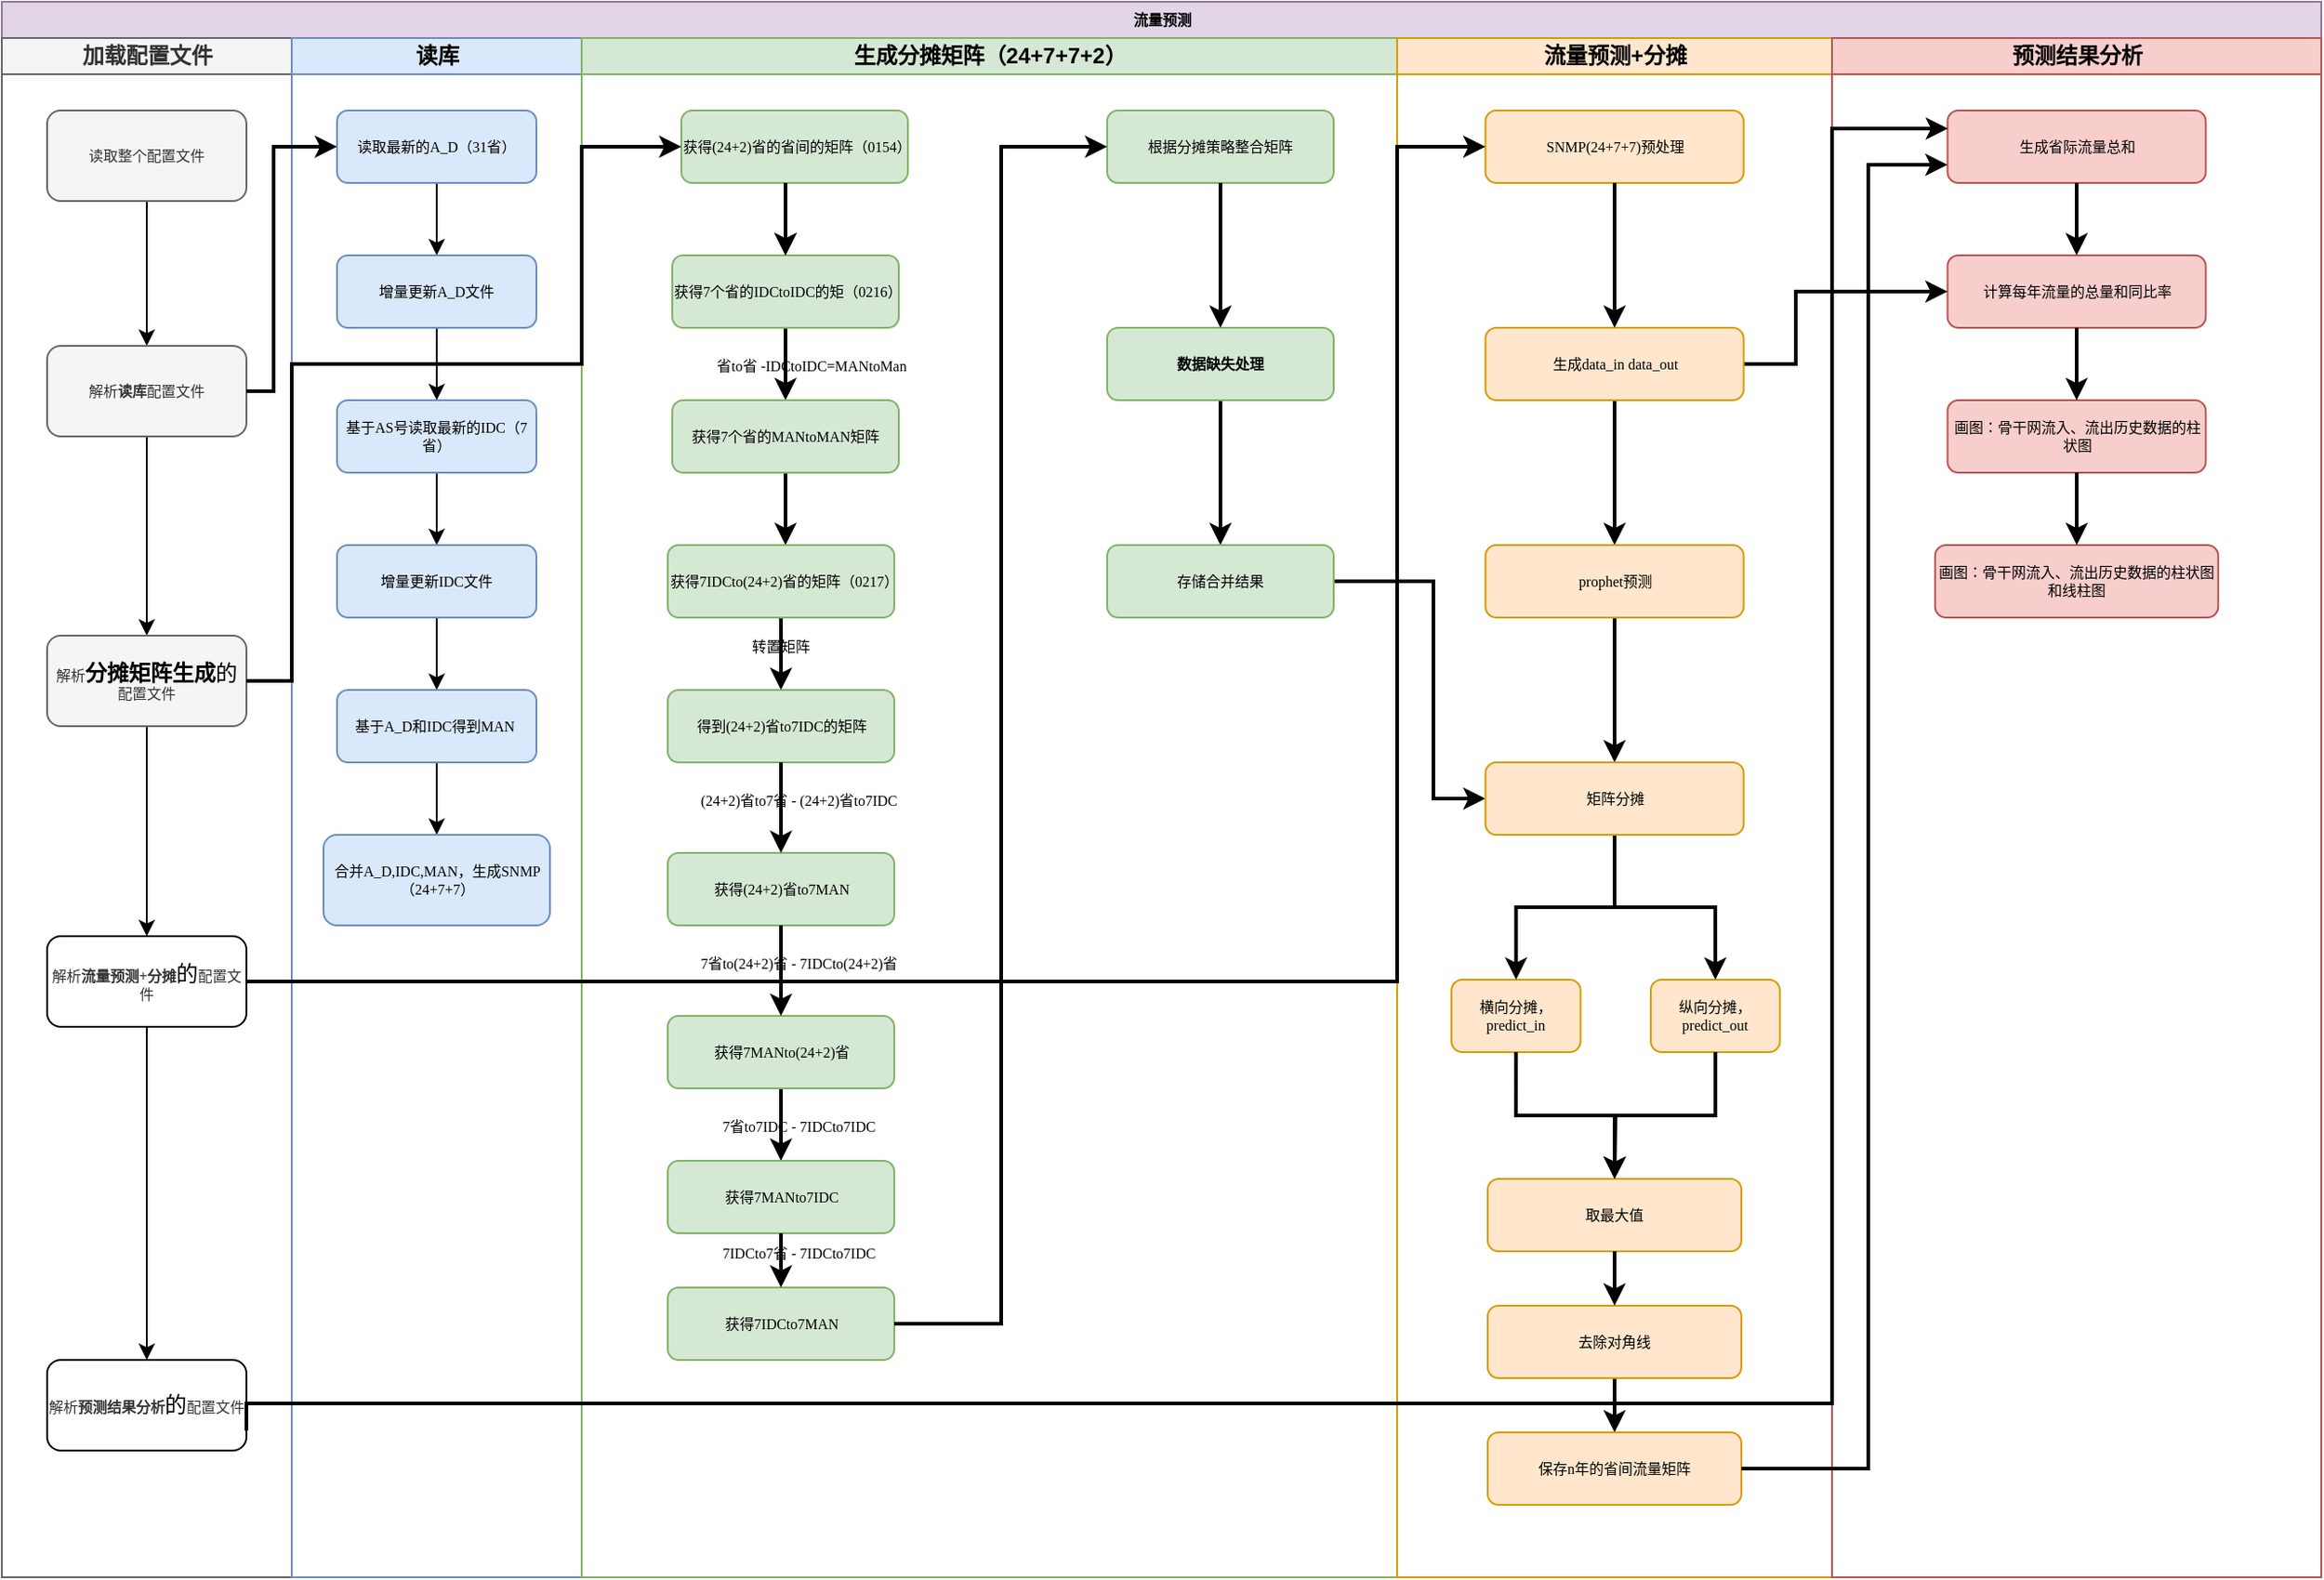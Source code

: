 <mxfile version="14.6.11" type="github">
  <diagram name="Page-1" id="74e2e168-ea6b-b213-b513-2b3c1d86103e">
    <mxGraphModel dx="1630" dy="923" grid="1" gridSize="10" guides="1" tooltips="1" connect="1" arrows="1" fold="1" page="1" pageScale="1" pageWidth="1100" pageHeight="850" background="none" math="0" shadow="0">
      <root>
        <mxCell id="0" />
        <mxCell id="1" parent="0" />
        <mxCell id="77e6c97f196da883-1" value="流量预测" style="swimlane;html=1;childLayout=stackLayout;startSize=20;rounded=0;shadow=0;labelBackgroundColor=none;strokeWidth=1;fontFamily=Verdana;fontSize=8;align=center;fillColor=#e1d5e7;strokeColor=#9673a6;" parent="1" vertex="1">
          <mxGeometry x="70" y="60" width="1280" height="870" as="geometry">
            <mxRectangle x="70" y="40" width="60" height="20" as="alternateBounds" />
          </mxGeometry>
        </mxCell>
        <mxCell id="77e6c97f196da883-2" value="加载配置文件" style="swimlane;html=1;startSize=20;fillColor=#f5f5f5;strokeColor=#666666;fontColor=#333333;" parent="77e6c97f196da883-1" vertex="1">
          <mxGeometry y="20" width="160" height="850" as="geometry" />
        </mxCell>
        <mxCell id="Lyl0aHTXtG_z2ggI5j9D-4" style="edgeStyle=orthogonalEdgeStyle;rounded=0;orthogonalLoop=1;jettySize=auto;html=1;exitX=0.5;exitY=1;exitDx=0;exitDy=0;entryX=0.5;entryY=0;entryDx=0;entryDy=0;" edge="1" parent="77e6c97f196da883-2" source="77e6c97f196da883-9" target="Lyl0aHTXtG_z2ggI5j9D-1">
          <mxGeometry relative="1" as="geometry" />
        </mxCell>
        <mxCell id="77e6c97f196da883-9" value="读取整个配置文件" style="rounded=1;whiteSpace=wrap;html=1;shadow=0;labelBackgroundColor=none;strokeWidth=1;fontFamily=Verdana;fontSize=8;align=center;fillColor=#f5f5f5;strokeColor=#666666;fontColor=#333333;" parent="77e6c97f196da883-2" vertex="1">
          <mxGeometry x="25" y="40" width="110" height="50" as="geometry" />
        </mxCell>
        <mxCell id="Lyl0aHTXtG_z2ggI5j9D-5" style="edgeStyle=orthogonalEdgeStyle;rounded=0;orthogonalLoop=1;jettySize=auto;html=1;exitX=0.5;exitY=1;exitDx=0;exitDy=0;" edge="1" parent="77e6c97f196da883-2" source="Lyl0aHTXtG_z2ggI5j9D-1" target="Lyl0aHTXtG_z2ggI5j9D-2">
          <mxGeometry relative="1" as="geometry" />
        </mxCell>
        <mxCell id="Lyl0aHTXtG_z2ggI5j9D-1" value="解析&lt;b&gt;读库&lt;/b&gt;配置文件" style="rounded=1;whiteSpace=wrap;html=1;shadow=0;labelBackgroundColor=none;strokeWidth=1;fontFamily=Verdana;fontSize=8;align=center;fillColor=#f5f5f5;strokeColor=#666666;fontColor=#333333;" vertex="1" parent="77e6c97f196da883-2">
          <mxGeometry x="25" y="170" width="110" height="50" as="geometry" />
        </mxCell>
        <mxCell id="Lyl0aHTXtG_z2ggI5j9D-6" style="edgeStyle=orthogonalEdgeStyle;rounded=0;orthogonalLoop=1;jettySize=auto;html=1;exitX=0.5;exitY=1;exitDx=0;exitDy=0;entryX=0.5;entryY=0;entryDx=0;entryDy=0;" edge="1" parent="77e6c97f196da883-2" source="Lyl0aHTXtG_z2ggI5j9D-2" target="Lyl0aHTXtG_z2ggI5j9D-3">
          <mxGeometry relative="1" as="geometry" />
        </mxCell>
        <mxCell id="Lyl0aHTXtG_z2ggI5j9D-2" value="解析&lt;span style=&quot;color: rgb(0 , 0 , 0) ; font-family: &amp;#34;helvetica&amp;#34; ; font-size: 12px ; font-weight: 700&quot;&gt;分摊矩阵生成&lt;/span&gt;&lt;span style=&quot;color: rgb(0 , 0 , 0) ; font-family: &amp;#34;helvetica&amp;#34; ; font-size: 12px&quot;&gt;的&lt;/span&gt;配置文件" style="rounded=1;whiteSpace=wrap;html=1;shadow=0;labelBackgroundColor=none;strokeWidth=1;fontFamily=Verdana;fontSize=8;align=center;fillColor=#f5f5f5;strokeColor=#666666;fontColor=#333333;" vertex="1" parent="77e6c97f196da883-2">
          <mxGeometry x="25" y="330" width="110" height="50" as="geometry" />
        </mxCell>
        <mxCell id="77e6c97f196da883-10" value="&lt;span style=&quot;color: rgb(51 , 51 , 51)&quot;&gt;解析&lt;b&gt;预测结果分析&lt;/b&gt;&lt;/span&gt;&lt;span style=&quot;font-size: 12px ; font-family: &amp;#34;helvetica&amp;#34;&quot;&gt;的&lt;/span&gt;&lt;span style=&quot;color: rgb(51 , 51 , 51)&quot;&gt;配置文件&lt;/span&gt;" style="rounded=1;whiteSpace=wrap;html=1;shadow=0;labelBackgroundColor=none;strokeWidth=1;fontFamily=Verdana;fontSize=8;align=center;" parent="77e6c97f196da883-2" vertex="1">
          <mxGeometry x="25" y="730" width="110" height="50" as="geometry" />
        </mxCell>
        <mxCell id="Lyl0aHTXtG_z2ggI5j9D-7" style="edgeStyle=orthogonalEdgeStyle;rounded=0;orthogonalLoop=1;jettySize=auto;html=1;exitX=0.5;exitY=1;exitDx=0;exitDy=0;entryX=0.5;entryY=0;entryDx=0;entryDy=0;" edge="1" parent="77e6c97f196da883-2" source="Lyl0aHTXtG_z2ggI5j9D-3" target="77e6c97f196da883-10">
          <mxGeometry relative="1" as="geometry" />
        </mxCell>
        <mxCell id="Lyl0aHTXtG_z2ggI5j9D-3" value="&lt;span style=&quot;color: rgb(51 , 51 , 51)&quot;&gt;解析&lt;b&gt;流量预测+分摊&lt;/b&gt;&lt;/span&gt;&lt;span style=&quot;font-size: 12px ; font-family: &amp;#34;helvetica&amp;#34;&quot;&gt;的&lt;/span&gt;&lt;span style=&quot;color: rgb(51 , 51 , 51)&quot;&gt;配置文件&lt;/span&gt;" style="rounded=1;whiteSpace=wrap;html=1;shadow=0;labelBackgroundColor=none;strokeWidth=1;fontFamily=Verdana;fontSize=8;align=center;" vertex="1" parent="77e6c97f196da883-2">
          <mxGeometry x="25" y="496" width="110" height="50" as="geometry" />
        </mxCell>
        <mxCell id="77e6c97f196da883-3" value="读库" style="swimlane;html=1;startSize=20;fillColor=#dae8fc;strokeColor=#6c8ebf;" parent="77e6c97f196da883-1" vertex="1">
          <mxGeometry x="160" y="20" width="160" height="850" as="geometry" />
        </mxCell>
        <mxCell id="Lyl0aHTXtG_z2ggI5j9D-16" style="edgeStyle=orthogonalEdgeStyle;curved=1;rounded=0;orthogonalLoop=1;jettySize=auto;html=1;exitX=0.5;exitY=1;exitDx=0;exitDy=0;entryX=0.5;entryY=0;entryDx=0;entryDy=0;" edge="1" parent="77e6c97f196da883-3" source="Lyl0aHTXtG_z2ggI5j9D-8" target="Lyl0aHTXtG_z2ggI5j9D-10">
          <mxGeometry relative="1" as="geometry" />
        </mxCell>
        <mxCell id="Lyl0aHTXtG_z2ggI5j9D-8" value="读取最新的A_D（31省）" style="rounded=1;whiteSpace=wrap;html=1;shadow=0;labelBackgroundColor=none;strokeWidth=1;fontFamily=Verdana;fontSize=8;align=center;fillColor=#dae8fc;strokeColor=#6c8ebf;" vertex="1" parent="77e6c97f196da883-3">
          <mxGeometry x="25" y="40" width="110" height="40" as="geometry" />
        </mxCell>
        <mxCell id="Lyl0aHTXtG_z2ggI5j9D-17" style="edgeStyle=orthogonalEdgeStyle;curved=1;rounded=0;orthogonalLoop=1;jettySize=auto;html=1;exitX=0.5;exitY=1;exitDx=0;exitDy=0;entryX=0.5;entryY=0;entryDx=0;entryDy=0;" edge="1" parent="77e6c97f196da883-3" source="Lyl0aHTXtG_z2ggI5j9D-10" target="Lyl0aHTXtG_z2ggI5j9D-11">
          <mxGeometry relative="1" as="geometry" />
        </mxCell>
        <mxCell id="Lyl0aHTXtG_z2ggI5j9D-10" value="增量更新A_D文件" style="rounded=1;whiteSpace=wrap;html=1;shadow=0;labelBackgroundColor=none;strokeWidth=1;fontFamily=Verdana;fontSize=8;align=center;fillColor=#dae8fc;strokeColor=#6c8ebf;" vertex="1" parent="77e6c97f196da883-3">
          <mxGeometry x="25" y="120" width="110" height="40" as="geometry" />
        </mxCell>
        <mxCell id="Lyl0aHTXtG_z2ggI5j9D-18" style="edgeStyle=orthogonalEdgeStyle;curved=1;rounded=0;orthogonalLoop=1;jettySize=auto;html=1;exitX=0.5;exitY=1;exitDx=0;exitDy=0;entryX=0.5;entryY=0;entryDx=0;entryDy=0;" edge="1" parent="77e6c97f196da883-3" source="Lyl0aHTXtG_z2ggI5j9D-11" target="Lyl0aHTXtG_z2ggI5j9D-12">
          <mxGeometry relative="1" as="geometry" />
        </mxCell>
        <mxCell id="Lyl0aHTXtG_z2ggI5j9D-11" value="基于AS号读取最新的IDC（7省）" style="rounded=1;whiteSpace=wrap;html=1;shadow=0;labelBackgroundColor=none;strokeWidth=1;fontFamily=Verdana;fontSize=8;align=center;fillColor=#dae8fc;strokeColor=#6c8ebf;" vertex="1" parent="77e6c97f196da883-3">
          <mxGeometry x="25" y="200" width="110" height="40" as="geometry" />
        </mxCell>
        <mxCell id="Lyl0aHTXtG_z2ggI5j9D-19" style="edgeStyle=orthogonalEdgeStyle;curved=1;rounded=0;orthogonalLoop=1;jettySize=auto;html=1;exitX=0.5;exitY=1;exitDx=0;exitDy=0;entryX=0.5;entryY=0;entryDx=0;entryDy=0;" edge="1" parent="77e6c97f196da883-3" source="Lyl0aHTXtG_z2ggI5j9D-12" target="Lyl0aHTXtG_z2ggI5j9D-14">
          <mxGeometry relative="1" as="geometry" />
        </mxCell>
        <mxCell id="Lyl0aHTXtG_z2ggI5j9D-12" value="增量更新IDC文件" style="rounded=1;whiteSpace=wrap;html=1;shadow=0;labelBackgroundColor=none;strokeWidth=1;fontFamily=Verdana;fontSize=8;align=center;fillColor=#dae8fc;strokeColor=#6c8ebf;" vertex="1" parent="77e6c97f196da883-3">
          <mxGeometry x="25" y="280" width="110" height="40" as="geometry" />
        </mxCell>
        <mxCell id="Lyl0aHTXtG_z2ggI5j9D-20" style="edgeStyle=orthogonalEdgeStyle;curved=1;rounded=0;orthogonalLoop=1;jettySize=auto;html=1;exitX=0.5;exitY=1;exitDx=0;exitDy=0;entryX=0.5;entryY=0;entryDx=0;entryDy=0;" edge="1" parent="77e6c97f196da883-3" source="Lyl0aHTXtG_z2ggI5j9D-14" target="Lyl0aHTXtG_z2ggI5j9D-15">
          <mxGeometry relative="1" as="geometry" />
        </mxCell>
        <mxCell id="Lyl0aHTXtG_z2ggI5j9D-14" value="基于A_D和IDC得到MAN&amp;nbsp;" style="rounded=1;whiteSpace=wrap;html=1;shadow=0;labelBackgroundColor=none;strokeWidth=1;fontFamily=Verdana;fontSize=8;align=center;fillColor=#dae8fc;strokeColor=#6c8ebf;" vertex="1" parent="77e6c97f196da883-3">
          <mxGeometry x="25" y="360" width="110" height="40" as="geometry" />
        </mxCell>
        <mxCell id="Lyl0aHTXtG_z2ggI5j9D-15" value="合并A_D,IDC,MAN，生成SNMP（24+7+7）" style="rounded=1;whiteSpace=wrap;html=1;shadow=0;labelBackgroundColor=none;strokeWidth=1;fontFamily=Verdana;fontSize=8;align=center;fillColor=#dae8fc;strokeColor=#6c8ebf;" vertex="1" parent="77e6c97f196da883-3">
          <mxGeometry x="17.5" y="440" width="125" height="50" as="geometry" />
        </mxCell>
        <mxCell id="77e6c97f196da883-4" value="生成分摊矩阵（24+7+7+2）" style="swimlane;html=1;startSize=20;fillColor=#d5e8d4;strokeColor=#82b366;" parent="77e6c97f196da883-1" vertex="1">
          <mxGeometry x="320" y="20" width="450" height="850" as="geometry" />
        </mxCell>
        <mxCell id="Lyl0aHTXtG_z2ggI5j9D-21" value="获得(24+2)省的省间的矩阵（0154）" style="rounded=1;whiteSpace=wrap;html=1;shadow=0;labelBackgroundColor=none;strokeWidth=1;fontFamily=Verdana;fontSize=8;align=center;fillColor=#d5e8d4;strokeColor=#82b366;" vertex="1" parent="77e6c97f196da883-4">
          <mxGeometry x="55" y="40" width="125" height="40" as="geometry" />
        </mxCell>
        <mxCell id="Lyl0aHTXtG_z2ggI5j9D-38" style="edgeStyle=elbowEdgeStyle;rounded=0;orthogonalLoop=1;jettySize=auto;html=1;exitX=0.5;exitY=1;exitDx=0;exitDy=0;entryX=0.5;entryY=0;entryDx=0;entryDy=0;strokeWidth=2;" edge="1" parent="77e6c97f196da883-4" source="Lyl0aHTXtG_z2ggI5j9D-23" target="Lyl0aHTXtG_z2ggI5j9D-27">
          <mxGeometry relative="1" as="geometry" />
        </mxCell>
        <mxCell id="Lyl0aHTXtG_z2ggI5j9D-23" value="获得7个省的IDCtoIDC的矩（0216）" style="rounded=1;whiteSpace=wrap;html=1;shadow=0;labelBackgroundColor=none;strokeWidth=1;fontFamily=Verdana;fontSize=8;align=center;fillColor=#d5e8d4;strokeColor=#82b366;" vertex="1" parent="77e6c97f196da883-4">
          <mxGeometry x="50" y="120" width="125" height="40" as="geometry" />
        </mxCell>
        <mxCell id="Lyl0aHTXtG_z2ggI5j9D-56" style="edgeStyle=elbowEdgeStyle;rounded=0;orthogonalLoop=1;jettySize=auto;html=1;exitX=0.5;exitY=1;exitDx=0;exitDy=0;strokeWidth=2;" edge="1" parent="77e6c97f196da883-4" source="Lyl0aHTXtG_z2ggI5j9D-27" target="Lyl0aHTXtG_z2ggI5j9D-29">
          <mxGeometry relative="1" as="geometry" />
        </mxCell>
        <mxCell id="Lyl0aHTXtG_z2ggI5j9D-27" value="获得7个省的MANtoMAN矩阵" style="rounded=1;whiteSpace=wrap;html=1;shadow=0;labelBackgroundColor=none;strokeWidth=1;fontFamily=Verdana;fontSize=8;align=center;fillColor=#d5e8d4;strokeColor=#82b366;" vertex="1" parent="77e6c97f196da883-4">
          <mxGeometry x="50" y="200" width="125" height="40" as="geometry" />
        </mxCell>
        <mxCell id="Lyl0aHTXtG_z2ggI5j9D-41" style="edgeStyle=elbowEdgeStyle;rounded=0;orthogonalLoop=1;jettySize=auto;html=1;exitX=0.5;exitY=1;exitDx=0;exitDy=0;strokeWidth=2;" edge="1" parent="77e6c97f196da883-4" source="Lyl0aHTXtG_z2ggI5j9D-29" target="Lyl0aHTXtG_z2ggI5j9D-30">
          <mxGeometry relative="1" as="geometry" />
        </mxCell>
        <mxCell id="Lyl0aHTXtG_z2ggI5j9D-29" value="获得7IDCto(24+2)省的矩阵（0217）" style="rounded=1;whiteSpace=wrap;html=1;shadow=0;labelBackgroundColor=none;strokeWidth=1;fontFamily=Verdana;fontSize=8;align=center;fillColor=#d5e8d4;strokeColor=#82b366;" vertex="1" parent="77e6c97f196da883-4">
          <mxGeometry x="47.5" y="280" width="125" height="40" as="geometry" />
        </mxCell>
        <mxCell id="Lyl0aHTXtG_z2ggI5j9D-30" value="得到(24+2)省to7IDC的矩阵" style="rounded=1;whiteSpace=wrap;html=1;shadow=0;labelBackgroundColor=none;strokeWidth=1;fontFamily=Verdana;fontSize=8;align=center;fillColor=#d5e8d4;strokeColor=#82b366;" vertex="1" parent="77e6c97f196da883-4">
          <mxGeometry x="47.5" y="360" width="125" height="40" as="geometry" />
        </mxCell>
        <mxCell id="Lyl0aHTXtG_z2ggI5j9D-37" value="" style="edgeStyle=elbowEdgeStyle;rounded=0;orthogonalLoop=1;jettySize=auto;html=1;strokeWidth=2;entryX=0.5;entryY=0;entryDx=0;entryDy=0;" edge="1" parent="77e6c97f196da883-4" source="Lyl0aHTXtG_z2ggI5j9D-21" target="Lyl0aHTXtG_z2ggI5j9D-23">
          <mxGeometry relative="1" as="geometry">
            <mxPoint x="120" y="90" as="targetPoint" />
          </mxGeometry>
        </mxCell>
        <mxCell id="Lyl0aHTXtG_z2ggI5j9D-40" value="&lt;span style=&quot;font-family: &amp;#34;verdana&amp;#34; ; font-size: 8px&quot;&gt;转置矩阵&lt;/span&gt;" style="text;html=1;strokeColor=none;fillColor=none;align=center;verticalAlign=middle;whiteSpace=wrap;rounded=0;" vertex="1" parent="77e6c97f196da883-4">
          <mxGeometry x="80" y="325" width="60" height="20" as="geometry" />
        </mxCell>
        <mxCell id="Lyl0aHTXtG_z2ggI5j9D-44" value="&lt;span style=&quot;font-family: &amp;#34;verdana&amp;#34; ; font-size: 8px&quot;&gt;(24+2)省to7省 - (24+2)省to7IDC&lt;/span&gt;" style="text;html=1;strokeColor=none;fillColor=none;align=center;verticalAlign=middle;whiteSpace=wrap;rounded=0;" vertex="1" parent="77e6c97f196da883-4">
          <mxGeometry x="5" y="410" width="230" height="20" as="geometry" />
        </mxCell>
        <mxCell id="Lyl0aHTXtG_z2ggI5j9D-42" value="获得(24+2)省to7MAN" style="rounded=1;whiteSpace=wrap;html=1;shadow=0;labelBackgroundColor=none;strokeWidth=1;fontFamily=Verdana;fontSize=8;align=center;fillColor=#d5e8d4;strokeColor=#82b366;" vertex="1" parent="77e6c97f196da883-4">
          <mxGeometry x="47.5" y="450" width="125" height="40" as="geometry" />
        </mxCell>
        <mxCell id="Lyl0aHTXtG_z2ggI5j9D-43" value="" style="edgeStyle=elbowEdgeStyle;rounded=0;orthogonalLoop=1;jettySize=auto;html=1;strokeWidth=2;" edge="1" parent="77e6c97f196da883-4" source="Lyl0aHTXtG_z2ggI5j9D-30" target="Lyl0aHTXtG_z2ggI5j9D-42">
          <mxGeometry relative="1" as="geometry" />
        </mxCell>
        <mxCell id="Lyl0aHTXtG_z2ggI5j9D-51" style="edgeStyle=elbowEdgeStyle;rounded=0;orthogonalLoop=1;jettySize=auto;html=1;exitX=0.5;exitY=1;exitDx=0;exitDy=0;entryX=0.5;entryY=0;entryDx=0;entryDy=0;strokeWidth=2;" edge="1" parent="77e6c97f196da883-4" source="Lyl0aHTXtG_z2ggI5j9D-46" target="Lyl0aHTXtG_z2ggI5j9D-50">
          <mxGeometry relative="1" as="geometry" />
        </mxCell>
        <mxCell id="Lyl0aHTXtG_z2ggI5j9D-46" value="获得7MANto(24+2)省" style="rounded=1;whiteSpace=wrap;html=1;shadow=0;labelBackgroundColor=none;strokeWidth=1;fontFamily=Verdana;fontSize=8;align=center;fillColor=#d5e8d4;strokeColor=#82b366;" vertex="1" parent="77e6c97f196da883-4">
          <mxGeometry x="47.5" y="540" width="125" height="40" as="geometry" />
        </mxCell>
        <mxCell id="Lyl0aHTXtG_z2ggI5j9D-47" value="" style="edgeStyle=elbowEdgeStyle;rounded=0;orthogonalLoop=1;jettySize=auto;html=1;strokeWidth=2;" edge="1" parent="77e6c97f196da883-4" source="Lyl0aHTXtG_z2ggI5j9D-42" target="Lyl0aHTXtG_z2ggI5j9D-46">
          <mxGeometry relative="1" as="geometry" />
        </mxCell>
        <mxCell id="Lyl0aHTXtG_z2ggI5j9D-49" value="&lt;span style=&quot;font-family: &amp;#34;verdana&amp;#34; ; font-size: 8px&quot;&gt;7省to(24+2)省 - 7IDCto(24+2)省&lt;/span&gt;" style="text;html=1;strokeColor=none;fillColor=none;align=center;verticalAlign=middle;whiteSpace=wrap;rounded=0;" vertex="1" parent="77e6c97f196da883-4">
          <mxGeometry x="5" y="500" width="230" height="20" as="geometry" />
        </mxCell>
        <mxCell id="Lyl0aHTXtG_z2ggI5j9D-50" value="获得7MANto7IDC" style="rounded=1;whiteSpace=wrap;html=1;shadow=0;labelBackgroundColor=none;strokeWidth=1;fontFamily=Verdana;fontSize=8;align=center;fillColor=#d5e8d4;strokeColor=#82b366;" vertex="1" parent="77e6c97f196da883-4">
          <mxGeometry x="47.5" y="620" width="125" height="40" as="geometry" />
        </mxCell>
        <mxCell id="Lyl0aHTXtG_z2ggI5j9D-52" value="&lt;span style=&quot;font-family: &amp;#34;verdana&amp;#34; ; font-size: 8px&quot;&gt;7省to7IDC - 7IDCto7IDC&lt;/span&gt;" style="text;html=1;strokeColor=none;fillColor=none;align=center;verticalAlign=middle;whiteSpace=wrap;rounded=0;" vertex="1" parent="77e6c97f196da883-4">
          <mxGeometry x="5" y="590" width="230" height="20" as="geometry" />
        </mxCell>
        <mxCell id="Lyl0aHTXtG_z2ggI5j9D-53" value="获得7IDCto7MAN" style="rounded=1;whiteSpace=wrap;html=1;shadow=0;labelBackgroundColor=none;strokeWidth=1;fontFamily=Verdana;fontSize=8;align=center;fillColor=#d5e8d4;strokeColor=#82b366;" vertex="1" parent="77e6c97f196da883-4">
          <mxGeometry x="47.5" y="690" width="125" height="40" as="geometry" />
        </mxCell>
        <mxCell id="Lyl0aHTXtG_z2ggI5j9D-54" value="" style="edgeStyle=elbowEdgeStyle;rounded=0;orthogonalLoop=1;jettySize=auto;html=1;strokeWidth=2;" edge="1" parent="77e6c97f196da883-4" source="Lyl0aHTXtG_z2ggI5j9D-50" target="Lyl0aHTXtG_z2ggI5j9D-53">
          <mxGeometry relative="1" as="geometry" />
        </mxCell>
        <mxCell id="Lyl0aHTXtG_z2ggI5j9D-55" value="&lt;span style=&quot;font-family: &amp;#34;verdana&amp;#34; ; font-size: 8px&quot;&gt;7IDCto7省 - 7IDCto7IDC&lt;/span&gt;" style="text;html=1;strokeColor=none;fillColor=none;align=center;verticalAlign=middle;whiteSpace=wrap;rounded=0;" vertex="1" parent="77e6c97f196da883-4">
          <mxGeometry x="5" y="660" width="230" height="20" as="geometry" />
        </mxCell>
        <mxCell id="Lyl0aHTXtG_z2ggI5j9D-57" value="根据分摊策略整合矩阵" style="rounded=1;whiteSpace=wrap;html=1;shadow=0;labelBackgroundColor=none;strokeWidth=1;fontFamily=Verdana;fontSize=8;align=center;fillColor=#d5e8d4;strokeColor=#82b366;" vertex="1" parent="77e6c97f196da883-4">
          <mxGeometry x="290" y="40" width="125" height="40" as="geometry" />
        </mxCell>
        <mxCell id="Lyl0aHTXtG_z2ggI5j9D-58" value="" style="edgeStyle=elbowEdgeStyle;rounded=0;orthogonalLoop=1;jettySize=auto;html=1;strokeWidth=2;" edge="1" parent="77e6c97f196da883-4" source="Lyl0aHTXtG_z2ggI5j9D-53" target="Lyl0aHTXtG_z2ggI5j9D-57">
          <mxGeometry relative="1" as="geometry" />
        </mxCell>
        <mxCell id="Lyl0aHTXtG_z2ggI5j9D-61" value="" style="edgeStyle=elbowEdgeStyle;rounded=0;orthogonalLoop=1;jettySize=auto;html=1;strokeWidth=2;entryX=0.5;entryY=0;entryDx=0;entryDy=0;" edge="1" parent="77e6c97f196da883-4">
          <mxGeometry relative="1" as="geometry">
            <mxPoint x="112.5" y="80" as="sourcePoint" />
            <mxPoint x="112" y="120" as="targetPoint" />
          </mxGeometry>
        </mxCell>
        <mxCell id="77e6c97f196da883-5" value="流量预测+分摊" style="swimlane;html=1;startSize=20;fillColor=#ffe6cc;strokeColor=#d79b00;" parent="77e6c97f196da883-1" vertex="1">
          <mxGeometry x="770" y="20" width="240" height="850" as="geometry" />
        </mxCell>
        <mxCell id="Lyl0aHTXtG_z2ggI5j9D-65" value="SNMP(24+7+7)预处理" style="rounded=1;whiteSpace=wrap;html=1;shadow=0;labelBackgroundColor=none;strokeWidth=1;fontFamily=Verdana;fontSize=8;align=center;fillColor=#ffe6cc;strokeColor=#d79b00;" vertex="1" parent="77e6c97f196da883-5">
          <mxGeometry x="48.75" y="40" width="142.5" height="40" as="geometry" />
        </mxCell>
        <mxCell id="Lyl0aHTXtG_z2ggI5j9D-79" value="纵向分摊，predict_out" style="rounded=1;whiteSpace=wrap;html=1;shadow=0;labelBackgroundColor=none;strokeWidth=1;fontFamily=Verdana;fontSize=8;align=center;fillColor=#ffe6cc;strokeColor=#d79b00;" vertex="1" parent="77e6c97f196da883-5">
          <mxGeometry x="140" y="520" width="71.25" height="40" as="geometry" />
        </mxCell>
        <mxCell id="Lyl0aHTXtG_z2ggI5j9D-77" value="横向分摊，predict_in" style="rounded=1;whiteSpace=wrap;html=1;shadow=0;labelBackgroundColor=none;strokeWidth=1;fontFamily=Verdana;fontSize=8;align=center;fillColor=#ffe6cc;strokeColor=#d79b00;" vertex="1" parent="77e6c97f196da883-5">
          <mxGeometry x="30" y="520" width="71.25" height="40" as="geometry" />
        </mxCell>
        <mxCell id="Lyl0aHTXtG_z2ggI5j9D-85" value="取最大值" style="rounded=1;whiteSpace=wrap;html=1;shadow=0;labelBackgroundColor=none;strokeWidth=1;fontFamily=Verdana;fontSize=8;align=center;fillColor=#ffe6cc;strokeColor=#d79b00;" vertex="1" parent="77e6c97f196da883-5">
          <mxGeometry x="50" y="630" width="140" height="40" as="geometry" />
        </mxCell>
        <mxCell id="Lyl0aHTXtG_z2ggI5j9D-86" value="" style="edgeStyle=orthogonalEdgeStyle;rounded=0;orthogonalLoop=1;jettySize=auto;html=1;strokeWidth=2;" edge="1" parent="77e6c97f196da883-5" source="Lyl0aHTXtG_z2ggI5j9D-79" target="Lyl0aHTXtG_z2ggI5j9D-85">
          <mxGeometry relative="1" as="geometry" />
        </mxCell>
        <mxCell id="Lyl0aHTXtG_z2ggI5j9D-91" value="" style="edgeStyle=orthogonalEdgeStyle;rounded=0;orthogonalLoop=1;jettySize=auto;html=1;strokeWidth=2;" edge="1" parent="77e6c97f196da883-5" source="Lyl0aHTXtG_z2ggI5j9D-88">
          <mxGeometry relative="1" as="geometry">
            <mxPoint x="120" y="770" as="targetPoint" />
          </mxGeometry>
        </mxCell>
        <mxCell id="Lyl0aHTXtG_z2ggI5j9D-88" value="去除对角线" style="rounded=1;whiteSpace=wrap;html=1;shadow=0;labelBackgroundColor=none;strokeWidth=1;fontFamily=Verdana;fontSize=8;align=center;fillColor=#ffe6cc;strokeColor=#d79b00;" vertex="1" parent="77e6c97f196da883-5">
          <mxGeometry x="50" y="700" width="140" height="40" as="geometry" />
        </mxCell>
        <mxCell id="Lyl0aHTXtG_z2ggI5j9D-89" value="" style="edgeStyle=orthogonalEdgeStyle;rounded=0;orthogonalLoop=1;jettySize=auto;html=1;strokeWidth=2;" edge="1" parent="77e6c97f196da883-5" source="Lyl0aHTXtG_z2ggI5j9D-85" target="Lyl0aHTXtG_z2ggI5j9D-88">
          <mxGeometry relative="1" as="geometry" />
        </mxCell>
        <mxCell id="Lyl0aHTXtG_z2ggI5j9D-92" value="保存n年的省间流量矩阵" style="rounded=1;whiteSpace=wrap;html=1;shadow=0;labelBackgroundColor=none;strokeWidth=1;fontFamily=Verdana;fontSize=8;align=center;fillColor=#ffe6cc;strokeColor=#d79b00;" vertex="1" parent="77e6c97f196da883-5">
          <mxGeometry x="50" y="770" width="140" height="40" as="geometry" />
        </mxCell>
        <mxCell id="77e6c97f196da883-6" value="预测结果分析" style="swimlane;html=1;startSize=20;fillColor=#f8cecc;strokeColor=#b85450;" parent="77e6c97f196da883-1" vertex="1">
          <mxGeometry x="1010" y="20" width="270" height="850" as="geometry" />
        </mxCell>
        <mxCell id="77e6c97f196da883-37" style="edgeStyle=orthogonalEdgeStyle;rounded=1;html=1;labelBackgroundColor=none;startArrow=none;startFill=0;startSize=5;endArrow=classicThin;endFill=1;endSize=5;jettySize=auto;orthogonalLoop=1;strokeWidth=1;fontFamily=Verdana;fontSize=8" parent="77e6c97f196da883-6" target="77e6c97f196da883-21" edge="1">
          <mxGeometry relative="1" as="geometry">
            <mxPoint x="80" y="460" as="sourcePoint" />
          </mxGeometry>
        </mxCell>
        <mxCell id="77e6c97f196da883-38" style="edgeStyle=orthogonalEdgeStyle;rounded=1;html=1;labelBackgroundColor=none;startArrow=none;startFill=0;startSize=5;endArrow=classicThin;endFill=1;endSize=5;jettySize=auto;orthogonalLoop=1;strokeWidth=1;fontFamily=Verdana;fontSize=8" parent="77e6c97f196da883-6" target="77e6c97f196da883-22" edge="1">
          <mxGeometry relative="1" as="geometry">
            <mxPoint x="80" y="540" as="sourcePoint" />
          </mxGeometry>
        </mxCell>
        <mxCell id="Lyl0aHTXtG_z2ggI5j9D-97" value="生成省际流量总和" style="rounded=1;whiteSpace=wrap;html=1;shadow=0;labelBackgroundColor=none;strokeWidth=1;fontFamily=Verdana;fontSize=8;align=center;fillColor=#f8cecc;strokeColor=#b85450;" vertex="1" parent="77e6c97f196da883-6">
          <mxGeometry x="63.75" y="40" width="142.5" height="40" as="geometry" />
        </mxCell>
        <mxCell id="Lyl0aHTXtG_z2ggI5j9D-101" value="计算每年流量的总量和同比率" style="rounded=1;whiteSpace=wrap;html=1;shadow=0;labelBackgroundColor=none;strokeWidth=1;fontFamily=Verdana;fontSize=8;align=center;fillColor=#f8cecc;strokeColor=#b85450;" vertex="1" parent="77e6c97f196da883-6">
          <mxGeometry x="63.75" y="120" width="142.5" height="40" as="geometry" />
        </mxCell>
        <mxCell id="Lyl0aHTXtG_z2ggI5j9D-102" value="" style="edgeStyle=orthogonalEdgeStyle;rounded=0;orthogonalLoop=1;jettySize=auto;html=1;strokeWidth=2;" edge="1" parent="77e6c97f196da883-6" source="Lyl0aHTXtG_z2ggI5j9D-97" target="Lyl0aHTXtG_z2ggI5j9D-101">
          <mxGeometry relative="1" as="geometry" />
        </mxCell>
        <mxCell id="Lyl0aHTXtG_z2ggI5j9D-104" value="画图：骨干网流入、流出历史数据的柱状图" style="rounded=1;whiteSpace=wrap;html=1;shadow=0;labelBackgroundColor=none;strokeWidth=1;fontFamily=Verdana;fontSize=8;align=center;fillColor=#f8cecc;strokeColor=#b85450;" vertex="1" parent="77e6c97f196da883-6">
          <mxGeometry x="63.75" y="200" width="142.5" height="40" as="geometry" />
        </mxCell>
        <mxCell id="Lyl0aHTXtG_z2ggI5j9D-105" value="" style="edgeStyle=orthogonalEdgeStyle;rounded=0;orthogonalLoop=1;jettySize=auto;html=1;strokeWidth=2;" edge="1" parent="77e6c97f196da883-6" source="Lyl0aHTXtG_z2ggI5j9D-101" target="Lyl0aHTXtG_z2ggI5j9D-104">
          <mxGeometry relative="1" as="geometry" />
        </mxCell>
        <mxCell id="Lyl0aHTXtG_z2ggI5j9D-106" value="画图：骨干网流入、流出历史数据的柱状图和线柱图" style="rounded=1;whiteSpace=wrap;html=1;shadow=0;labelBackgroundColor=none;strokeWidth=1;fontFamily=Verdana;fontSize=8;align=center;fillColor=#f8cecc;strokeColor=#b85450;" vertex="1" parent="77e6c97f196da883-6">
          <mxGeometry x="56.88" y="280" width="156.25" height="40" as="geometry" />
        </mxCell>
        <mxCell id="Lyl0aHTXtG_z2ggI5j9D-107" value="" style="edgeStyle=orthogonalEdgeStyle;rounded=0;orthogonalLoop=1;jettySize=auto;html=1;strokeWidth=2;" edge="1" parent="77e6c97f196da883-6" source="Lyl0aHTXtG_z2ggI5j9D-104" target="Lyl0aHTXtG_z2ggI5j9D-106">
          <mxGeometry relative="1" as="geometry" />
        </mxCell>
        <mxCell id="Lyl0aHTXtG_z2ggI5j9D-9" style="edgeStyle=elbowEdgeStyle;rounded=0;orthogonalLoop=1;jettySize=auto;html=1;exitX=1;exitY=0.5;exitDx=0;exitDy=0;entryX=0;entryY=0.5;entryDx=0;entryDy=0;strokeWidth=2;" edge="1" parent="77e6c97f196da883-1" source="Lyl0aHTXtG_z2ggI5j9D-1" target="Lyl0aHTXtG_z2ggI5j9D-8">
          <mxGeometry relative="1" as="geometry">
            <Array as="points">
              <mxPoint x="150" y="170" />
              <mxPoint x="160" y="120" />
            </Array>
          </mxGeometry>
        </mxCell>
        <mxCell id="Lyl0aHTXtG_z2ggI5j9D-22" style="edgeStyle=orthogonalEdgeStyle;rounded=0;orthogonalLoop=1;jettySize=auto;html=1;exitX=1;exitY=0.5;exitDx=0;exitDy=0;entryX=0;entryY=0.5;entryDx=0;entryDy=0;strokeWidth=2;" edge="1" parent="77e6c97f196da883-1" source="Lyl0aHTXtG_z2ggI5j9D-2" target="Lyl0aHTXtG_z2ggI5j9D-21">
          <mxGeometry relative="1" as="geometry">
            <Array as="points">
              <mxPoint x="160" y="375" />
              <mxPoint x="160" y="200" />
              <mxPoint x="320" y="200" />
              <mxPoint x="320" y="80" />
            </Array>
          </mxGeometry>
        </mxCell>
        <mxCell id="Lyl0aHTXtG_z2ggI5j9D-66" style="edgeStyle=elbowEdgeStyle;rounded=0;orthogonalLoop=1;jettySize=auto;html=1;exitX=1;exitY=0.5;exitDx=0;exitDy=0;entryX=0;entryY=0.5;entryDx=0;entryDy=0;strokeWidth=2;" edge="1" parent="77e6c97f196da883-1" source="Lyl0aHTXtG_z2ggI5j9D-3" target="Lyl0aHTXtG_z2ggI5j9D-65">
          <mxGeometry relative="1" as="geometry">
            <Array as="points">
              <mxPoint x="770" y="530" />
              <mxPoint x="760" y="210" />
            </Array>
          </mxGeometry>
        </mxCell>
        <mxCell id="Lyl0aHTXtG_z2ggI5j9D-98" style="edgeStyle=orthogonalEdgeStyle;rounded=0;orthogonalLoop=1;jettySize=auto;html=1;exitX=1;exitY=0.5;exitDx=0;exitDy=0;strokeWidth=2;" edge="1" parent="77e6c97f196da883-1">
          <mxGeometry relative="1" as="geometry">
            <mxPoint x="135.0" y="789" as="sourcePoint" />
            <mxPoint x="1074" y="70" as="targetPoint" />
            <Array as="points">
              <mxPoint x="135" y="774" />
              <mxPoint x="1010" y="774" />
              <mxPoint x="1010" y="70" />
              <mxPoint x="1074" y="70" />
            </Array>
          </mxGeometry>
        </mxCell>
        <mxCell id="Lyl0aHTXtG_z2ggI5j9D-99" style="edgeStyle=orthogonalEdgeStyle;rounded=0;orthogonalLoop=1;jettySize=auto;html=1;exitX=1;exitY=0.5;exitDx=0;exitDy=0;entryX=0;entryY=0.75;entryDx=0;entryDy=0;strokeWidth=2;" edge="1" parent="77e6c97f196da883-1" source="Lyl0aHTXtG_z2ggI5j9D-92" target="Lyl0aHTXtG_z2ggI5j9D-97">
          <mxGeometry relative="1" as="geometry">
            <Array as="points">
              <mxPoint x="1030" y="810" />
              <mxPoint x="1030" y="90" />
            </Array>
          </mxGeometry>
        </mxCell>
        <mxCell id="Lyl0aHTXtG_z2ggI5j9D-33" value="&lt;span style=&quot;font-family: &amp;#34;verdana&amp;#34; ; font-size: 8px&quot;&gt;省to省 -IDCtoIDC=MANtoMan&lt;/span&gt;" style="text;html=1;strokeColor=none;fillColor=none;align=center;verticalAlign=middle;whiteSpace=wrap;rounded=0;" vertex="1" parent="1">
          <mxGeometry x="412.5" y="260" width="207.5" as="geometry" />
        </mxCell>
        <mxCell id="Lyl0aHTXtG_z2ggI5j9D-63" value="" style="edgeStyle=elbowEdgeStyle;rounded=0;orthogonalLoop=1;jettySize=auto;html=1;strokeWidth=2;" edge="1" parent="1" source="Lyl0aHTXtG_z2ggI5j9D-59" target="Lyl0aHTXtG_z2ggI5j9D-62">
          <mxGeometry relative="1" as="geometry" />
        </mxCell>
        <mxCell id="Lyl0aHTXtG_z2ggI5j9D-59" value="&lt;b&gt;数据缺失处理&lt;/b&gt;" style="rounded=1;whiteSpace=wrap;html=1;shadow=0;labelBackgroundColor=none;strokeWidth=1;fontFamily=Verdana;fontSize=8;align=center;fillColor=#d5e8d4;strokeColor=#82b366;" vertex="1" parent="1">
          <mxGeometry x="680" y="240" width="125" height="40" as="geometry" />
        </mxCell>
        <mxCell id="Lyl0aHTXtG_z2ggI5j9D-60" value="" style="edgeStyle=elbowEdgeStyle;rounded=0;orthogonalLoop=1;jettySize=auto;html=1;strokeWidth=2;" edge="1" parent="1" source="Lyl0aHTXtG_z2ggI5j9D-57" target="Lyl0aHTXtG_z2ggI5j9D-59">
          <mxGeometry relative="1" as="geometry" />
        </mxCell>
        <mxCell id="Lyl0aHTXtG_z2ggI5j9D-76" style="edgeStyle=elbowEdgeStyle;rounded=0;orthogonalLoop=1;jettySize=auto;html=1;exitX=1;exitY=0.5;exitDx=0;exitDy=0;entryX=0;entryY=0.5;entryDx=0;entryDy=0;strokeWidth=2;" edge="1" parent="1" source="Lyl0aHTXtG_z2ggI5j9D-62" target="Lyl0aHTXtG_z2ggI5j9D-73">
          <mxGeometry relative="1" as="geometry">
            <Array as="points">
              <mxPoint x="860" y="450" />
            </Array>
          </mxGeometry>
        </mxCell>
        <mxCell id="Lyl0aHTXtG_z2ggI5j9D-62" value="&lt;span&gt;存储合并结果&lt;/span&gt;" style="rounded=1;whiteSpace=wrap;html=1;shadow=0;labelBackgroundColor=none;strokeWidth=1;fontFamily=Verdana;fontSize=8;align=center;fillColor=#d5e8d4;strokeColor=#82b366;fontStyle=0" vertex="1" parent="1">
          <mxGeometry x="680" y="360" width="125" height="40" as="geometry" />
        </mxCell>
        <mxCell id="Lyl0aHTXtG_z2ggI5j9D-71" value="" style="edgeStyle=elbowEdgeStyle;rounded=0;orthogonalLoop=1;jettySize=auto;html=1;strokeWidth=2;" edge="1" parent="1" source="Lyl0aHTXtG_z2ggI5j9D-67" target="Lyl0aHTXtG_z2ggI5j9D-70">
          <mxGeometry relative="1" as="geometry" />
        </mxCell>
        <mxCell id="Lyl0aHTXtG_z2ggI5j9D-103" style="edgeStyle=orthogonalEdgeStyle;rounded=0;orthogonalLoop=1;jettySize=auto;html=1;exitX=1;exitY=0.5;exitDx=0;exitDy=0;entryX=0;entryY=0.5;entryDx=0;entryDy=0;strokeWidth=2;" edge="1" parent="1" source="Lyl0aHTXtG_z2ggI5j9D-67" target="Lyl0aHTXtG_z2ggI5j9D-101">
          <mxGeometry relative="1" as="geometry">
            <Array as="points">
              <mxPoint x="1060" y="260" />
              <mxPoint x="1060" y="220" />
            </Array>
          </mxGeometry>
        </mxCell>
        <mxCell id="Lyl0aHTXtG_z2ggI5j9D-67" value="生成data_in data_out" style="rounded=1;whiteSpace=wrap;html=1;shadow=0;labelBackgroundColor=none;strokeWidth=1;fontFamily=Verdana;fontSize=8;align=center;fillColor=#ffe6cc;strokeColor=#d79b00;" vertex="1" parent="1">
          <mxGeometry x="888.75" y="240" width="142.5" height="40" as="geometry" />
        </mxCell>
        <mxCell id="Lyl0aHTXtG_z2ggI5j9D-68" value="" style="edgeStyle=elbowEdgeStyle;rounded=0;orthogonalLoop=1;jettySize=auto;html=1;strokeWidth=2;" edge="1" parent="1" source="Lyl0aHTXtG_z2ggI5j9D-65" target="Lyl0aHTXtG_z2ggI5j9D-67">
          <mxGeometry relative="1" as="geometry" />
        </mxCell>
        <mxCell id="Lyl0aHTXtG_z2ggI5j9D-74" value="" style="edgeStyle=elbowEdgeStyle;rounded=0;orthogonalLoop=1;jettySize=auto;html=1;strokeWidth=2;" edge="1" parent="1" source="Lyl0aHTXtG_z2ggI5j9D-70" target="Lyl0aHTXtG_z2ggI5j9D-73">
          <mxGeometry relative="1" as="geometry" />
        </mxCell>
        <mxCell id="Lyl0aHTXtG_z2ggI5j9D-70" value="prophet预测" style="rounded=1;whiteSpace=wrap;html=1;shadow=0;labelBackgroundColor=none;strokeWidth=1;fontFamily=Verdana;fontSize=8;align=center;fillColor=#ffe6cc;strokeColor=#d79b00;" vertex="1" parent="1">
          <mxGeometry x="888.75" y="360" width="142.5" height="40" as="geometry" />
        </mxCell>
        <mxCell id="Lyl0aHTXtG_z2ggI5j9D-83" style="edgeStyle=orthogonalEdgeStyle;rounded=0;orthogonalLoop=1;jettySize=auto;html=1;exitX=0.5;exitY=1;exitDx=0;exitDy=0;strokeWidth=2;" edge="1" parent="1" source="Lyl0aHTXtG_z2ggI5j9D-73" target="Lyl0aHTXtG_z2ggI5j9D-77">
          <mxGeometry relative="1" as="geometry" />
        </mxCell>
        <mxCell id="Lyl0aHTXtG_z2ggI5j9D-84" style="edgeStyle=orthogonalEdgeStyle;rounded=0;orthogonalLoop=1;jettySize=auto;html=1;exitX=0.5;exitY=1;exitDx=0;exitDy=0;entryX=0.5;entryY=0;entryDx=0;entryDy=0;strokeWidth=2;" edge="1" parent="1" source="Lyl0aHTXtG_z2ggI5j9D-73" target="Lyl0aHTXtG_z2ggI5j9D-79">
          <mxGeometry relative="1" as="geometry" />
        </mxCell>
        <mxCell id="Lyl0aHTXtG_z2ggI5j9D-73" value="矩阵分摊" style="rounded=1;whiteSpace=wrap;html=1;shadow=0;labelBackgroundColor=none;strokeWidth=1;fontFamily=Verdana;fontSize=8;align=center;fillColor=#ffe6cc;strokeColor=#d79b00;" vertex="1" parent="1">
          <mxGeometry x="888.75" y="480" width="142.5" height="40" as="geometry" />
        </mxCell>
        <mxCell id="Lyl0aHTXtG_z2ggI5j9D-87" style="edgeStyle=orthogonalEdgeStyle;rounded=0;orthogonalLoop=1;jettySize=auto;html=1;exitX=0.5;exitY=1;exitDx=0;exitDy=0;strokeWidth=2;" edge="1" parent="1" source="Lyl0aHTXtG_z2ggI5j9D-77">
          <mxGeometry relative="1" as="geometry">
            <mxPoint x="960" y="710" as="targetPoint" />
          </mxGeometry>
        </mxCell>
      </root>
    </mxGraphModel>
  </diagram>
</mxfile>
